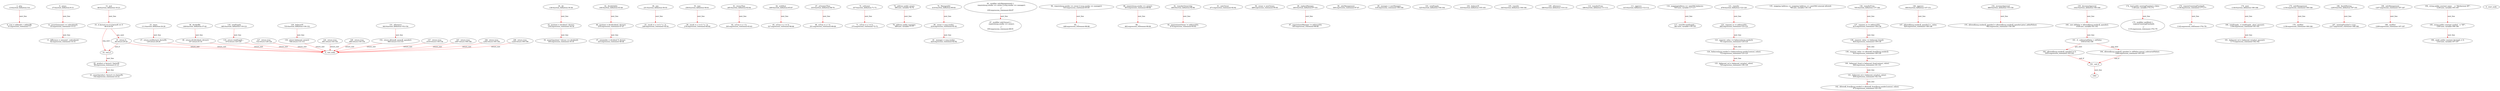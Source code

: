 digraph  {
13 [label="2_ plus\n13-function_definition-3-8", type_label=function_definition];
31 [label="6_ sum = addendA + addendB;\n31-expression_statement-7-7", type_label=expression_statement];
37 [label="8_ minus\n37-function_definition-9-15", type_label=function_definition];
55 [label="12_ assert(minuend >= subtrahend);\n55-expression_statement-13-13", type_label=expression_statement];
62 [label="13_ difference = minuend - subtrahend;\n62-expression_statement-14-14", type_label=expression_statement];
68 [label="15_ mul\n68-function_definition-16-23", type_label=function_definition];
86 [label="19_ if_factorA == 0 || factorB == 0\n86-if-20-20", type_label=if];
1339 [label="19_ end_if", type_label=end_if];
94 [label="19_ return 0;\n94-return-20-20", type_label=return];
96 [label="20_ product = factorA * factorB;\n96-expression_statement-21-21", type_label=expression_statement];
102 [label="21_ assert(product / factorA == factorB);\n102-expression_statement-22-22", type_label=expression_statement];
111 [label="23_ times\n111-function_definition-24-29", type_label=function_definition];
129 [label="27_ return mul(factorA, factorB);\n129-return-28-28", type_label=return];
136 [label="29_ div\n136-function_definition-30-36", type_label=function_definition];
154 [label="33_ quotient = dividend / divisor;\n154-expression_statement-34-34", type_label=expression_statement];
160 [label="34_ assert(quotient * divisor == dividend);\n160-expression_statement-35-35", type_label=expression_statement];
169 [label="36_ dividedBy\n169-function_definition-37-42", type_label=function_definition];
187 [label="40_ return div(dividend, divisor);\n187-return-41-41", type_label=return];
194 [label="42_ divideSafely\n194-function_definition-43-49", type_label=function_definition];
216 [label="46_ quotient = div(dividend, divisor);\n216-expression_statement-47-47", type_label=expression_statement];
225 [label="47_ remainder = dividend % divisor;\n225-expression_statement-48-48", type_label=expression_statement];
231 [label="49_ min\n231-function_definition-50-55", type_label=function_definition];
249 [label="53_ result = a <= b ? a : b;\n249-expression_statement-54-54", type_label=expression_statement];
258 [label="55_ max\n258-function_definition-56-61", type_label=function_definition];
276 [label="59_ result = a >= b ? a : b;\n276-expression_statement-60-60", type_label=expression_statement];
285 [label="61_ isLessThan\n285-function_definition-62-64", type_label=function_definition];
303 [label="62_ isTrue = a < b;\n303-expression_statement-63-63", type_label=expression_statement];
309 [label="64_ isAtMost\n309-function_definition-65-67", type_label=function_definition];
327 [label="65_ isTrue = a <= b;\n327-expression_statement-66-66", type_label=expression_statement];
333 [label="67_ isGreaterThan\n333-function_definition-68-70", type_label=function_definition];
351 [label="68_ isTrue = a > b;\n351-expression_statement-69-69", type_label=expression_statement];
357 [label="70_ isAtLeast\n357-function_definition-71-73", type_label=function_definition];
375 [label="71_ isTrue = a >= b;\n375-expression_statement-72-72", type_label=expression_statement];
384 [label="75_ address public owner;\n384-new_variable-76-76", type_label=new_variable];
389 [label="76_ address public manager;\n389-new_variable-77-77", type_label=new_variable];
414 [label="79_ Manageable\n414-function_definition-80-83", type_label=function_definition];
418 [label="80_ owner = msg.sender;\n418-expression_statement-81-81", type_label=expression_statement];
424 [label="81_ manager = msg.sender;\n424-expression_statement-82-82", type_label=expression_statement];
430 [label="83_ modifier onlyManagement() {\n    require(msg.sender == owner || msg.sender == manager);\n    _;\n  }\n430-expression_statement-84-87", type_label=expression_statement];
433 [label="84_ require(msg.sender == owner || msg.sender == manager);\n433-expression_statement-85-85", type_label=expression_statement];
448 [label="85_ _;\n448-expression_statement-86-86", type_label=expression_statement];
450 [label="87_ modifier onlyOwner() {\n    require(msg.sender == owner);\n    _;\n  }\n450-expression_statement-88-91", type_label=expression_statement];
453 [label="88_ require(msg.sender == owner);\n453-expression_statement-89-89", type_label=expression_statement];
462 [label="89_ _;\n462-expression_statement-90-90", type_label=expression_statement];
464 [label="91_ transferOwnership\n464-function_definition-92-96", type_label=function_definition];
471 [label="91_ onlyOwner\n471-expression_statement-92-92", type_label=expression_statement];
474 [label="92_ require(newOwner != address(0));\n474-expression_statement-93-93", type_label=expression_statement];
489 [label="94_ owner = newOwner;\n489-expression_statement-95-95", type_label=expression_statement];
493 [label="96_ replaceManager\n493-function_definition-97-101", type_label=function_definition];
500 [label="96_ onlyManagement\n500-expression_statement-97-97", type_label=expression_statement];
503 [label="97_ require(newManager != address(0));\n503-expression_statement-98-98", type_label=expression_statement];
518 [label="99_ manager = newManager;\n518-expression_statement-100-100", type_label=expression_statement];
525 [label="103_ totalSupply\n525-function_definition-104-104", type_label=function_definition];
533 [label="104_ balanceOf\n533-function_definition-105-105", type_label=function_definition];
545 [label="105_ transfer\n545-function_definition-106-106", type_label=function_definition];
580 [label="109_ allowance\n580-function_definition-110-110", type_label=function_definition];
596 [label="110_ transferFrom\n596-function_definition-111-111", type_label=function_definition];
615 [label="111_ approve\n615-function_definition-112-112", type_label=function_definition];
655 [label="116_ mapping(address => uint256) balances;\n655-new_variable-117-117", type_label=new_variable];
661 [label="117_ uint256 totalSupply_;\n661-new_variable-118-118", type_label=new_variable];
665 [label="118_ totalSupply\n665-function_definition-119-121", type_label=function_definition];
674 [label="119_ return totalSupply_;\n674-return-120-120", type_label=return];
676 [label="121_ transfer\n676-function_definition-122-129", type_label=function_definition];
692 [label="122_ require(_to != address(0));\n692-expression_statement-123-123", type_label=expression_statement];
701 [label="123_ require(_value <= balances[msg.sender]);\n701-expression_statement-124-124", type_label=expression_statement];
712 [label="124_ balances[msg.sender] = balances[msg.sender].minus(_value);\n712-expression_statement-125-125", type_label=expression_statement];
729 [label="125_ balances[_to] = balances[_to].plus(_value);\n729-expression_statement-126-126", type_label=expression_statement];
752 [label="127_ return true;\n752-return-128-128", type_label=return];
755 [label="129_ balanceOf\n755-function_definition-130-132", type_label=function_definition];
768 [label="130_ return balances[_owner];\n768-return-131-131", type_label=return];
786 [label="135_ mapping (address => mapping (address => uint256)) internal allowed;\n786-new_variable-136-136", type_label=new_variable];
795 [label="136_ transferFrom\n795-function_definition-137-146", type_label=function_definition];
815 [label="137_ require(_to != address(0));\n815-expression_statement-138-138", type_label=expression_statement];
824 [label="138_ require(_value <= balances[_from]);\n824-expression_statement-139-139", type_label=expression_statement];
833 [label="139_ require(_value <= allowed[_from][msg.sender]);\n833-expression_statement-140-140", type_label=expression_statement];
846 [label="140_ balances[_from] = balances[_from].minus(_value);\n846-expression_statement-141-141", type_label=expression_statement];
859 [label="141_ balances[_to] = balances[_to].plus(_value);\n859-expression_statement-142-142", type_label=expression_statement];
872 [label="142_ allowed[_from][msg.sender] = allowed[_from][msg.sender].minus(_value);\n872-expression_statement-143-143", type_label=expression_statement];
901 [label="144_ return true;\n901-return-145-145", type_label=return];
904 [label="146_ approve\n904-function_definition-147-151", type_label=function_definition];
920 [label="147_ allowed[msg.sender][_spender] = _value;\n920-expression_statement-148-148", type_label=expression_statement];
940 [label="149_ return true;\n940-return-150-150", type_label=return];
943 [label="151_ allowance\n943-function_definition-152-154", type_label=function_definition];
960 [label="152_ return allowed[_owner][_spender];\n960-return-153-153", type_label=return];
966 [label="154_ increaseApproval\n966-function_definition-155-159", type_label=function_definition];
982 [label="155_ allowed[msg.sender][_spender] = allowed[msg.sender][_spender].plus(_addedValue);\n982-expression_statement-156-156", type_label=expression_statement];
1019 [label="157_ return true;\n1019-return-158-158", type_label=return];
1022 [label="159_ decreaseApproval\n1022-function_definition-160-169", type_label=function_definition];
1038 [label="160_ uint oldValue = allowed[msg.sender][_spender];\n1038-new_variable-161-161", type_label=new_variable];
1050 [label="161_ if__subtractedValue > oldValue\n1050-if-162-166", type_label=if];
2303 [label="161_ end_if", type_label=end_if];
1055 [label="162_ allowed[msg.sender][_spender] = 0;\n1055-expression_statement-163-163", type_label=expression_statement];
1066 [label="164_ allowed[msg.sender][_spender] = oldValue.minus(_subtractedValue);\n1066-expression_statement-165-165", type_label=expression_statement];
1097 [label="167_ return true;\n1097-return-168-168", type_label=return];
1126 [label="174_ bool public mintingFinished = false;\n1126-new_variable-175-175", type_label=new_variable];
1133 [label="175_ modifier canMint() {\n    require(!mintingFinished);\n    _;\n  }\n1133-expression_statement-176-179", type_label=expression_statement];
1136 [label="176_ require(!mintingFinished);\n1136-expression_statement-177-177", type_label=expression_statement];
1142 [label="177_ _;\n1142-expression_statement-178-178", type_label=expression_statement];
1144 [label="179_ mint\n1144-function_definition-180-186", type_label=function_definition];
1154 [label="179_ onlyManagement\n1154-expression_statement-180-180", type_label=expression_statement];
1156 [label="179_ canMint\n1156-expression_statement-180-180", type_label=expression_statement];
1164 [label="180_ totalSupply_ = totalSupply_.plus(_amount);\n1164-expression_statement-181-181", type_label=expression_statement];
1173 [label="181_ balances[_to] = balances[_to].plus(_amount);\n1173-expression_statement-182-182", type_label=expression_statement];
1202 [label="184_ return true;\n1202-return-185-185", type_label=return];
1205 [label="186_ finishMinting\n1205-function_definition-187-191", type_label=function_definition];
1207 [label="186_ onlyManagement\n1207-expression_statement-187-187", type_label=expression_statement];
1209 [label="186_ canMint\n1209-expression_statement-187-187", type_label=expression_statement];
1217 [label="187_ mintingFinished = true;\n1217-expression_statement-188-188", type_label=expression_statement];
1224 [label="189_ return true;\n1224-return-190-190", type_label=return];
1238 [label="194_ string public constant name     = \"Mythereum XP\";\n1238-new_variable-195-195", type_label=new_variable];
1245 [label="195_ string public constant symbol   = \"XP\";\n1245-new_variable-196-196", type_label=new_variable];
1252 [label="196_ uint8  public constant decimals = 0;\n1252-new_variable-197-197", type_label=new_variable];
1 [label="0_ start_node", type_label=start];
2 [label="0_ exit_node", type_label=exit];
1081;
13 -> 31  [color=red, controlflow_type=next_line, edge_type=CFG_edge, key=0, label=next_line];
37 -> 55  [color=red, controlflow_type=next_line, edge_type=CFG_edge, key=0, label=next_line];
55 -> 62  [color=red, controlflow_type=next_line, edge_type=CFG_edge, key=0, label=next_line];
68 -> 86  [color=red, controlflow_type=next_line, edge_type=CFG_edge, key=0, label=next_line];
86 -> 94  [color=red, controlflow_type=pos_next, edge_type=CFG_edge, key=0, label=pos_next];
86 -> 1339  [color=red, controlflow_type=neg_next, edge_type=CFG_edge, key=0, label=neg_next];
1339 -> 96  [color=red, controlflow_type=next_line, edge_type=CFG_edge, key=0, label=next_line];
94 -> 1339  [color=red, controlflow_type=end_if, edge_type=CFG_edge, key=0, label=end_if];
94 -> 2  [color=red, controlflow_type=return_exit, edge_type=CFG_edge, key=0, label=return_exit];
96 -> 102  [color=red, controlflow_type=next_line, edge_type=CFG_edge, key=0, label=next_line];
111 -> 129  [color=red, controlflow_type=next_line, edge_type=CFG_edge, key=0, label=next_line];
129 -> 2  [color=red, controlflow_type=return_exit, edge_type=CFG_edge, key=0, label=return_exit];
136 -> 154  [color=red, controlflow_type=next_line, edge_type=CFG_edge, key=0, label=next_line];
154 -> 160  [color=red, controlflow_type=next_line, edge_type=CFG_edge, key=0, label=next_line];
169 -> 187  [color=red, controlflow_type=next_line, edge_type=CFG_edge, key=0, label=next_line];
187 -> 2  [color=red, controlflow_type=return_exit, edge_type=CFG_edge, key=0, label=return_exit];
194 -> 216  [color=red, controlflow_type=next_line, edge_type=CFG_edge, key=0, label=next_line];
216 -> 225  [color=red, controlflow_type=next_line, edge_type=CFG_edge, key=0, label=next_line];
231 -> 249  [color=red, controlflow_type=next_line, edge_type=CFG_edge, key=0, label=next_line];
258 -> 276  [color=red, controlflow_type=next_line, edge_type=CFG_edge, key=0, label=next_line];
285 -> 303  [color=red, controlflow_type=next_line, edge_type=CFG_edge, key=0, label=next_line];
309 -> 327  [color=red, controlflow_type=next_line, edge_type=CFG_edge, key=0, label=next_line];
333 -> 351  [color=red, controlflow_type=next_line, edge_type=CFG_edge, key=0, label=next_line];
357 -> 375  [color=red, controlflow_type=next_line, edge_type=CFG_edge, key=0, label=next_line];
384 -> 389  [color=red, controlflow_type=next_line, edge_type=CFG_edge, key=0, label=next_line];
414 -> 418  [color=red, controlflow_type=next_line, edge_type=CFG_edge, key=0, label=next_line];
418 -> 424  [color=red, controlflow_type=next_line, edge_type=CFG_edge, key=0, label=next_line];
430 -> 450  [color=red, controlflow_type=next_line, edge_type=CFG_edge, key=0, label=next_line];
433 -> 448  [color=red, controlflow_type=next_line, edge_type=CFG_edge, key=0, label=next_line];
453 -> 462  [color=red, controlflow_type=next_line, edge_type=CFG_edge, key=0, label=next_line];
464 -> 474  [color=red, controlflow_type=next_line, edge_type=CFG_edge, key=0, label=next_line];
493 -> 503  [color=red, controlflow_type=next_line, edge_type=CFG_edge, key=0, label=next_line];
655 -> 661  [color=red, controlflow_type=next_line, edge_type=CFG_edge, key=0, label=next_line];
665 -> 674  [color=red, controlflow_type=next_line, edge_type=CFG_edge, key=0, label=next_line];
674 -> 2  [color=red, controlflow_type=return_exit, edge_type=CFG_edge, key=0, label=return_exit];
676 -> 692  [color=red, controlflow_type=next_line, edge_type=CFG_edge, key=0, label=next_line];
692 -> 701  [color=red, controlflow_type=next_line, edge_type=CFG_edge, key=0, label=next_line];
701 -> 712  [color=red, controlflow_type=next_line, edge_type=CFG_edge, key=0, label=next_line];
712 -> 729  [color=red, controlflow_type=next_line, edge_type=CFG_edge, key=0, label=next_line];
752 -> 2  [color=red, controlflow_type=return_exit, edge_type=CFG_edge, key=0, label=return_exit];
755 -> 768  [color=red, controlflow_type=next_line, edge_type=CFG_edge, key=0, label=next_line];
768 -> 2  [color=red, controlflow_type=return_exit, edge_type=CFG_edge, key=0, label=return_exit];
795 -> 815  [color=red, controlflow_type=next_line, edge_type=CFG_edge, key=0, label=next_line];
815 -> 824  [color=red, controlflow_type=next_line, edge_type=CFG_edge, key=0, label=next_line];
824 -> 833  [color=red, controlflow_type=next_line, edge_type=CFG_edge, key=0, label=next_line];
833 -> 846  [color=red, controlflow_type=next_line, edge_type=CFG_edge, key=0, label=next_line];
846 -> 859  [color=red, controlflow_type=next_line, edge_type=CFG_edge, key=0, label=next_line];
859 -> 872  [color=red, controlflow_type=next_line, edge_type=CFG_edge, key=0, label=next_line];
901 -> 2  [color=red, controlflow_type=return_exit, edge_type=CFG_edge, key=0, label=return_exit];
904 -> 920  [color=red, controlflow_type=next_line, edge_type=CFG_edge, key=0, label=next_line];
940 -> 2  [color=red, controlflow_type=return_exit, edge_type=CFG_edge, key=0, label=return_exit];
943 -> 960  [color=red, controlflow_type=next_line, edge_type=CFG_edge, key=0, label=next_line];
960 -> 2  [color=red, controlflow_type=return_exit, edge_type=CFG_edge, key=0, label=return_exit];
966 -> 982  [color=red, controlflow_type=next_line, edge_type=CFG_edge, key=0, label=next_line];
1019 -> 2  [color=red, controlflow_type=return_exit, edge_type=CFG_edge, key=0, label=return_exit];
1022 -> 1038  [color=red, controlflow_type=next_line, edge_type=CFG_edge, key=0, label=next_line];
1038 -> 1050  [color=red, controlflow_type=next_line, edge_type=CFG_edge, key=0, label=next_line];
1050 -> 1055  [color=red, controlflow_type=pos_next, edge_type=CFG_edge, key=0, label=pos_next];
1050 -> 1066  [color=red, controlflow_type=neg_next, edge_type=CFG_edge, key=0, label=neg_next];
2303 -> 1081  [color=red, controlflow_type=next_line, edge_type=CFG_edge, key=0, label=next_line];
1055 -> 2303  [color=red, controlflow_type=end_if, edge_type=CFG_edge, key=0, label=end_if];
1066 -> 2303  [color=red, controlflow_type=end_if, edge_type=CFG_edge, key=0, label=end_if];
1097 -> 2  [color=red, controlflow_type=return_exit, edge_type=CFG_edge, key=0, label=return_exit];
1126 -> 1133  [color=red, controlflow_type=next_line, edge_type=CFG_edge, key=0, label=next_line];
1136 -> 1142  [color=red, controlflow_type=next_line, edge_type=CFG_edge, key=0, label=next_line];
1144 -> 1164  [color=red, controlflow_type=next_line, edge_type=CFG_edge, key=0, label=next_line];
1154 -> 1156  [color=red, controlflow_type=next_line, edge_type=CFG_edge, key=0, label=next_line];
1164 -> 1173  [color=red, controlflow_type=next_line, edge_type=CFG_edge, key=0, label=next_line];
1202 -> 2  [color=red, controlflow_type=return_exit, edge_type=CFG_edge, key=0, label=return_exit];
1205 -> 1217  [color=red, controlflow_type=next_line, edge_type=CFG_edge, key=0, label=next_line];
1207 -> 1209  [color=red, controlflow_type=next_line, edge_type=CFG_edge, key=0, label=next_line];
1224 -> 2  [color=red, controlflow_type=return_exit, edge_type=CFG_edge, key=0, label=return_exit];
1238 -> 1245  [color=red, controlflow_type=next_line, edge_type=CFG_edge, key=0, label=next_line];
1245 -> 1252  [color=red, controlflow_type=next_line, edge_type=CFG_edge, key=0, label=next_line];
}
